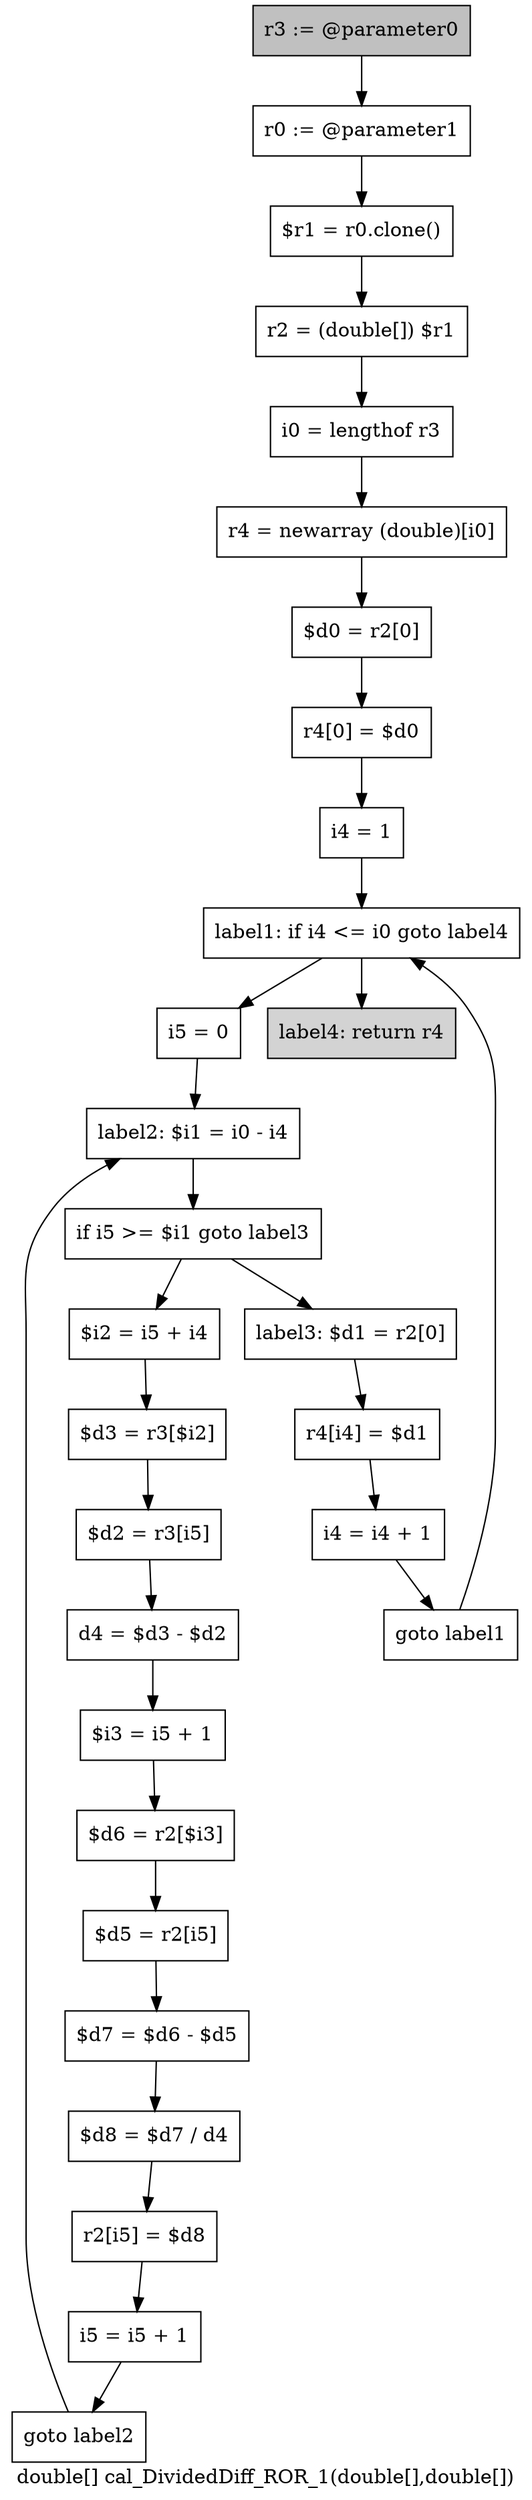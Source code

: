 digraph "double[] cal_DividedDiff_ROR_1(double[],double[])" {
    label="double[] cal_DividedDiff_ROR_1(double[],double[])";
    node [shape=box];
    "0" [style=filled,fillcolor=gray,label="r3 := @parameter0",];
    "1" [label="r0 := @parameter1",];
    "0"->"1";
    "2" [label="$r1 = r0.clone()",];
    "1"->"2";
    "3" [label="r2 = (double[]) $r1",];
    "2"->"3";
    "4" [label="i0 = lengthof r3",];
    "3"->"4";
    "5" [label="r4 = newarray (double)[i0]",];
    "4"->"5";
    "6" [label="$d0 = r2[0]",];
    "5"->"6";
    "7" [label="r4[0] = $d0",];
    "6"->"7";
    "8" [label="i4 = 1",];
    "7"->"8";
    "9" [label="label1: if i4 <= i0 goto label4",];
    "8"->"9";
    "10" [label="i5 = 0",];
    "9"->"10";
    "29" [style=filled,fillcolor=lightgray,label="label4: return r4",];
    "9"->"29";
    "11" [label="label2: $i1 = i0 - i4",];
    "10"->"11";
    "12" [label="if i5 >= $i1 goto label3",];
    "11"->"12";
    "13" [label="$i2 = i5 + i4",];
    "12"->"13";
    "25" [label="label3: $d1 = r2[0]",];
    "12"->"25";
    "14" [label="$d3 = r3[$i2]",];
    "13"->"14";
    "15" [label="$d2 = r3[i5]",];
    "14"->"15";
    "16" [label="d4 = $d3 - $d2",];
    "15"->"16";
    "17" [label="$i3 = i5 + 1",];
    "16"->"17";
    "18" [label="$d6 = r2[$i3]",];
    "17"->"18";
    "19" [label="$d5 = r2[i5]",];
    "18"->"19";
    "20" [label="$d7 = $d6 - $d5",];
    "19"->"20";
    "21" [label="$d8 = $d7 / d4",];
    "20"->"21";
    "22" [label="r2[i5] = $d8",];
    "21"->"22";
    "23" [label="i5 = i5 + 1",];
    "22"->"23";
    "24" [label="goto label2",];
    "23"->"24";
    "24"->"11";
    "26" [label="r4[i4] = $d1",];
    "25"->"26";
    "27" [label="i4 = i4 + 1",];
    "26"->"27";
    "28" [label="goto label1",];
    "27"->"28";
    "28"->"9";
}
